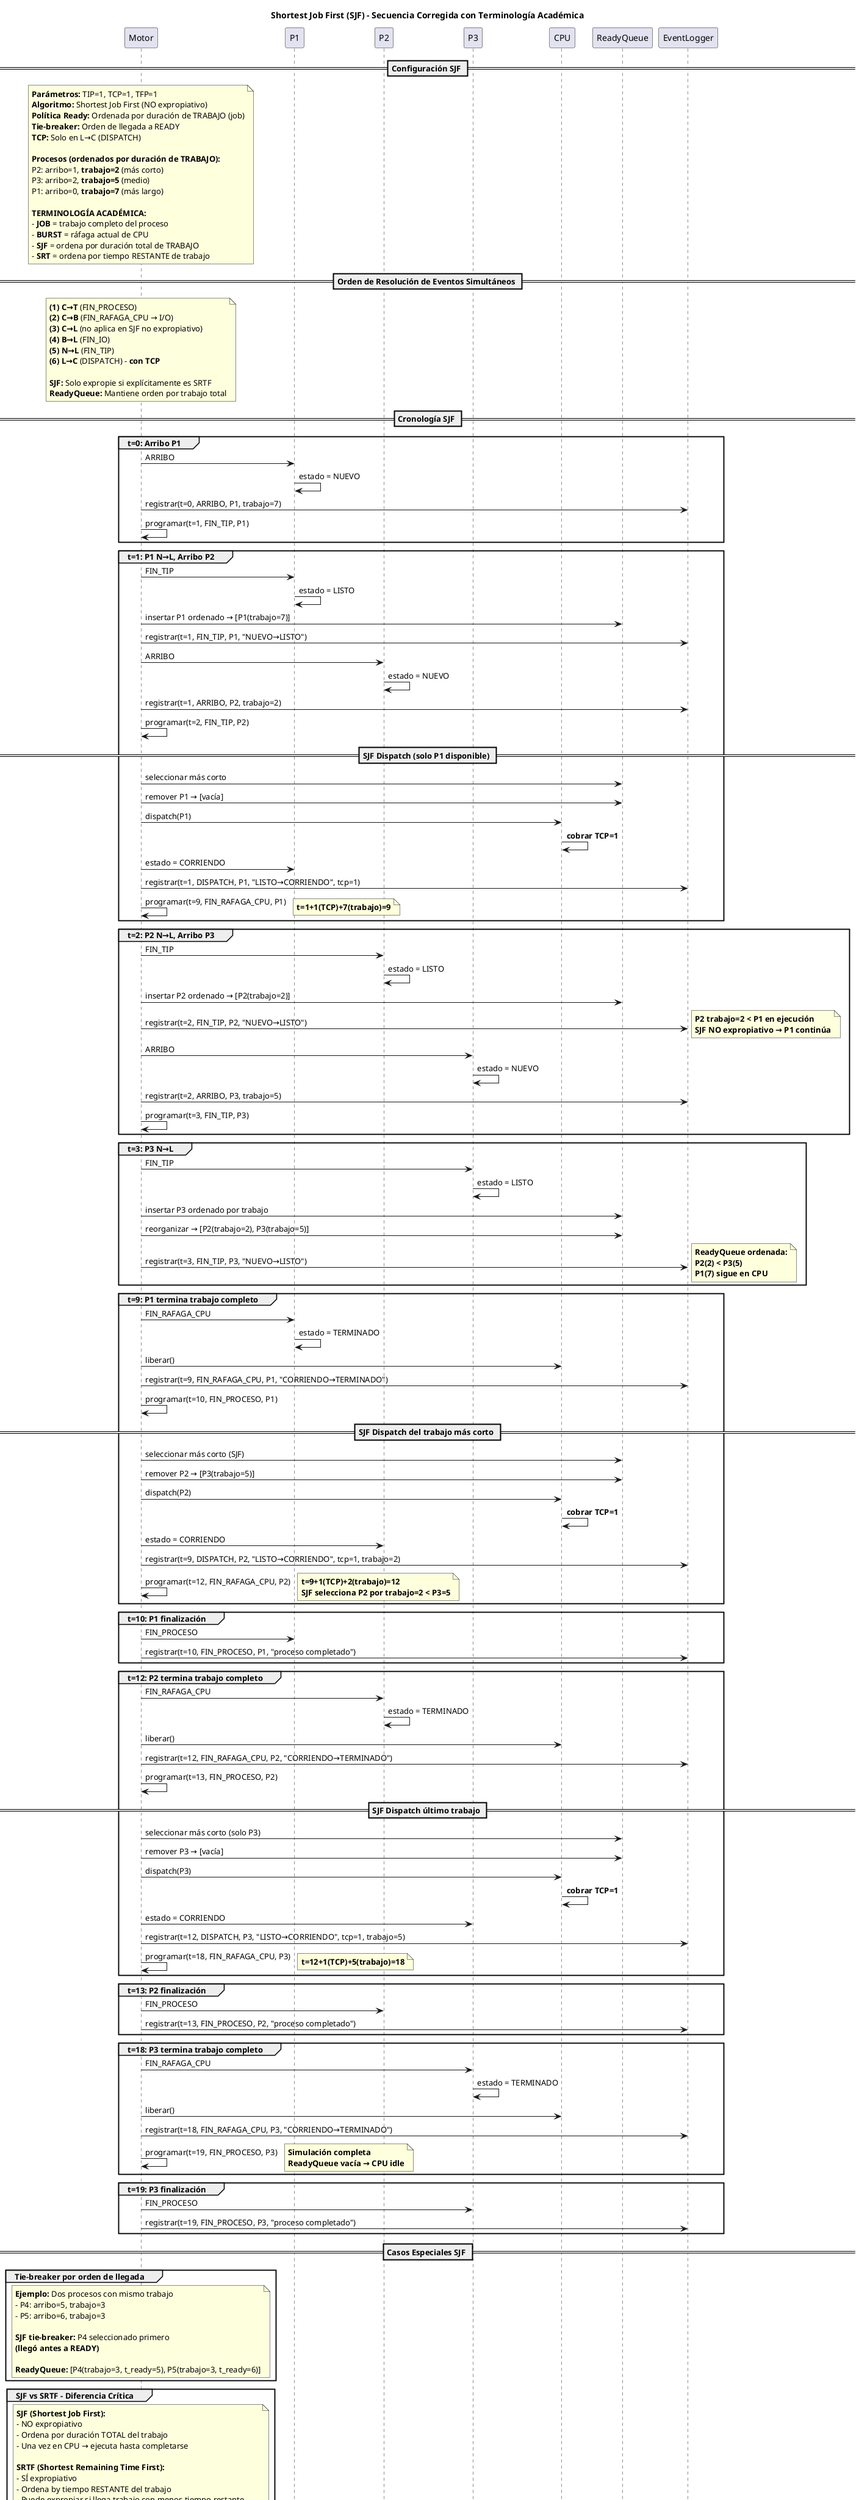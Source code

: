 @startuml
title Shortest Job First (SJF) - Secuencia Corregida con Terminología Académica
participant "Motor" as Motor
participant "P1" as P1
participant "P2" as P2  
participant "P3" as P3
participant "CPU" as CPU
participant "ReadyQueue" as RQ
participant "EventLogger" as Log

== Configuración SJF ==
note over Motor
**Parámetros:** TIP=1, TCP=1, TFP=1
**Algoritmo:** Shortest Job First (NO expropiativo)
**Política Ready:** Ordenada por duración de TRABAJO (job)
**Tie-breaker:** Orden de llegada a READY
**TCP:** Solo en L→C (DISPATCH)

**Procesos (ordenados por duración de TRABAJO):**
P2: arribo=1, **trabajo=2** (más corto)
P3: arribo=2, **trabajo=5** (medio)
P1: arribo=0, **trabajo=7** (más largo)

**TERMINOLOGÍA ACADÉMICA:**
- **JOB** = trabajo completo del proceso
- **BURST** = ráfaga actual de CPU 
- **SJF** = ordena por duración total de TRABAJO
- **SRT** = ordena por tiempo RESTANTE de trabajo
end note

== Orden de Resolución de Eventos Simultáneos ==
note over Motor
**(1) C→T** (FIN_PROCESO)
**(2) C→B** (FIN_RAFAGA_CPU → I/O)
**(3) C→L** (no aplica en SJF no expropiativo)
**(4) B→L** (FIN_IO)
**(5) N→L** (FIN_TIP)
**(6) L→C** (DISPATCH) - **con TCP**

**SJF:** Solo expropie si explícitamente es SRTF
**ReadyQueue:** Mantiene orden por trabajo total
end note

== Cronología SJF ==

group t=0: Arribo P1
    Motor -> P1: ARRIBO
    P1 -> P1: estado = NUEVO
    Motor -> Log: registrar(t=0, ARRIBO, P1, trabajo=7)
    Motor -> Motor: programar(t=1, FIN_TIP, P1)
end

group t=1: P1 N→L, Arribo P2
    Motor -> P1: FIN_TIP
    P1 -> P1: estado = LISTO
    Motor -> RQ: insertar P1 ordenado → [P1(trabajo=7)]
    Motor -> Log: registrar(t=1, FIN_TIP, P1, "NUEVO→LISTO")
    
    Motor -> P2: ARRIBO
    P2 -> P2: estado = NUEVO
    Motor -> Log: registrar(t=1, ARRIBO, P2, trabajo=2)
    Motor -> Motor: programar(t=2, FIN_TIP, P2)
    
    == SJF Dispatch (solo P1 disponible) ==
    Motor -> RQ: seleccionar más corto
    Motor -> RQ: remover P1 → [vacía]
    Motor -> CPU: dispatch(P1)
    CPU -> CPU: **cobrar TCP=1**
    Motor -> P1: estado = CORRIENDO
    Motor -> Log: registrar(t=1, DISPATCH, P1, "LISTO→CORRIENDO", tcp=1)
    Motor -> Motor: programar(t=9, FIN_RAFAGA_CPU, P1)
    note right: **t=1+1(TCP)+7(trabajo)=9**
end

group t=2: P2 N→L, Arribo P3
    Motor -> P2: FIN_TIP
    P2 -> P2: estado = LISTO  
    Motor -> RQ: insertar P2 ordenado → [P2(trabajo=2)]
    Motor -> Log: registrar(t=2, FIN_TIP, P2, "NUEVO→LISTO")
    
    note right: **P2 trabajo=2 < P1 en ejecución**\n**SJF NO expropiativo → P1 continúa**
    
    Motor -> P3: ARRIBO
    P3 -> P3: estado = NUEVO
    Motor -> Log: registrar(t=2, ARRIBO, P3, trabajo=5)
    Motor -> Motor: programar(t=3, FIN_TIP, P3)
end

group t=3: P3 N→L
    Motor -> P3: FIN_TIP
    P3 -> P3: estado = LISTO
    Motor -> RQ: insertar P3 ordenado por trabajo
    Motor -> RQ: reorganizar → [P2(trabajo=2), P3(trabajo=5)]
    Motor -> Log: registrar(t=3, FIN_TIP, P3, "NUEVO→LISTO")
    
    note right: **ReadyQueue ordenada:**\n**P2(2) < P3(5)**\n**P1(7) sigue en CPU**
end

group t=9: P1 termina trabajo completo
    Motor -> P1: FIN_RAFAGA_CPU
    P1 -> P1: estado = TERMINADO
    Motor -> CPU: liberar()
    Motor -> Log: registrar(t=9, FIN_RAFAGA_CPU, P1, "CORRIENDO→TERMINADO")
    Motor -> Motor: programar(t=10, FIN_PROCESO, P1)
    
    == SJF Dispatch del trabajo más corto ==
    Motor -> RQ: seleccionar más corto (SJF)
    Motor -> RQ: remover P2 → [P3(trabajo=5)]
    Motor -> CPU: dispatch(P2)
    CPU -> CPU: **cobrar TCP=1**
    Motor -> P2: estado = CORRIENDO
    Motor -> Log: registrar(t=9, DISPATCH, P2, "LISTO→CORRIENDO", tcp=1, trabajo=2)
    Motor -> Motor: programar(t=12, FIN_RAFAGA_CPU, P2)
    note right: **t=9+1(TCP)+2(trabajo)=12**\n**SJF selecciona P2 por trabajo=2 < P3=5**
end

group t=10: P1 finalización
    Motor -> P1: FIN_PROCESO
    Motor -> Log: registrar(t=10, FIN_PROCESO, P1, "proceso completado")
end

group t=12: P2 termina trabajo completo  
    Motor -> P2: FIN_RAFAGA_CPU
    P2 -> P2: estado = TERMINADO
    Motor -> CPU: liberar()
    Motor -> Log: registrar(t=12, FIN_RAFAGA_CPU, P2, "CORRIENDO→TERMINADO")
    Motor -> Motor: programar(t=13, FIN_PROCESO, P2)
    
    == SJF Dispatch último trabajo ==
    Motor -> RQ: seleccionar más corto (solo P3)
    Motor -> RQ: remover P3 → [vacía]
    Motor -> CPU: dispatch(P3)  
    CPU -> CPU: **cobrar TCP=1**
    Motor -> P3: estado = CORRIENDO
    Motor -> Log: registrar(t=12, DISPATCH, P3, "LISTO→CORRIENDO", tcp=1, trabajo=5)
    Motor -> Motor: programar(t=18, FIN_RAFAGA_CPU, P3)
    note right: **t=12+1(TCP)+5(trabajo)=18**
end

group t=13: P2 finalización
    Motor -> P2: FIN_PROCESO  
    Motor -> Log: registrar(t=13, FIN_PROCESO, P2, "proceso completado")
end

group t=18: P3 termina trabajo completo
    Motor -> P3: FIN_RAFAGA_CPU
    P3 -> P3: estado = TERMINADO
    Motor -> CPU: liberar()
    Motor -> Log: registrar(t=18, FIN_RAFAGA_CPU, P3, "CORRIENDO→TERMINADO")
    Motor -> Motor: programar(t=19, FIN_PROCESO, P3)
    
    note right: **Simulación completa**\n**ReadyQueue vacía → CPU idle**
end

group t=19: P3 finalización
    Motor -> P3: FIN_PROCESO
    Motor -> Log: registrar(t=19, FIN_PROCESO, P3, "proceso completado")
end

== Casos Especiales SJF ==
group Tie-breaker por orden de llegada
    note over Motor
    **Ejemplo:** Dos procesos con mismo trabajo
    - P4: arribo=5, trabajo=3
    - P5: arribo=6, trabajo=3
    
    **SJF tie-breaker:** P4 seleccionado primero
    **(llegó antes a READY)**
    
    **ReadyQueue:** [P4(trabajo=3, t_ready=5), P5(trabajo=3, t_ready=6)]
    end note
end

group SJF vs SRTF - Diferencia Crítica
    note over Motor
    **SJF (Shortest Job First):**
    - NO expropiativo
    - Ordena por duración TOTAL del trabajo
    - Una vez en CPU → ejecuta hasta completarse
    
    **SRTF (Shortest Remaining Time First):**  
    - SÍ expropiativo
    - Ordena by tiempo RESTANTE del trabajo
    - Puede expropiar si llega trabajo con menos tiempo restante
    
    **TERMINOLOGÍA:** Job=trabajo, Burst=ráfaga, Remaining=restante
    end note
end

group SJF con I/O (extensión del ejemplo)
    note over Motor
    **Si procesos tuvieran múltiples ráfagas:**
    - SJF ordena por TRABAJO TOTAL (suma de todas las ráfagas)
    - NO por ráfaga individual actual
    - C→B: proceso va a I/O  
    - B→L: regresa a ReadyQueue según trabajo total original
    - Mantiene posición SJF original
    end note
end

== Análisis Métricas SJF ==
note over Log
**Orden de ejecución SJF:**
1. P1 (t=1-9): trabajo=7, llega primero
2. P2 (t=9-12): trabajo=2, más corto  
3. P3 (t=12-18): trabajo=5, último

**Tiempo de Espera:**
- P1: 0 (ejecuta inmediatamente)
- P2: 9-2=7 (esperó desde t=2 hasta t=9)
- P3: 12-3=9 (esperó desde t=3 hasta t=12)

**Tiempo Promedio Espera:** (0+7+9)/3 = 5.33

**TCP total = 3** (uno por cada DISPATCH)

**SJF minimiza tiempo promedio de espera**
**vs otros algoritmos no expropiativos**
end note

@enduml